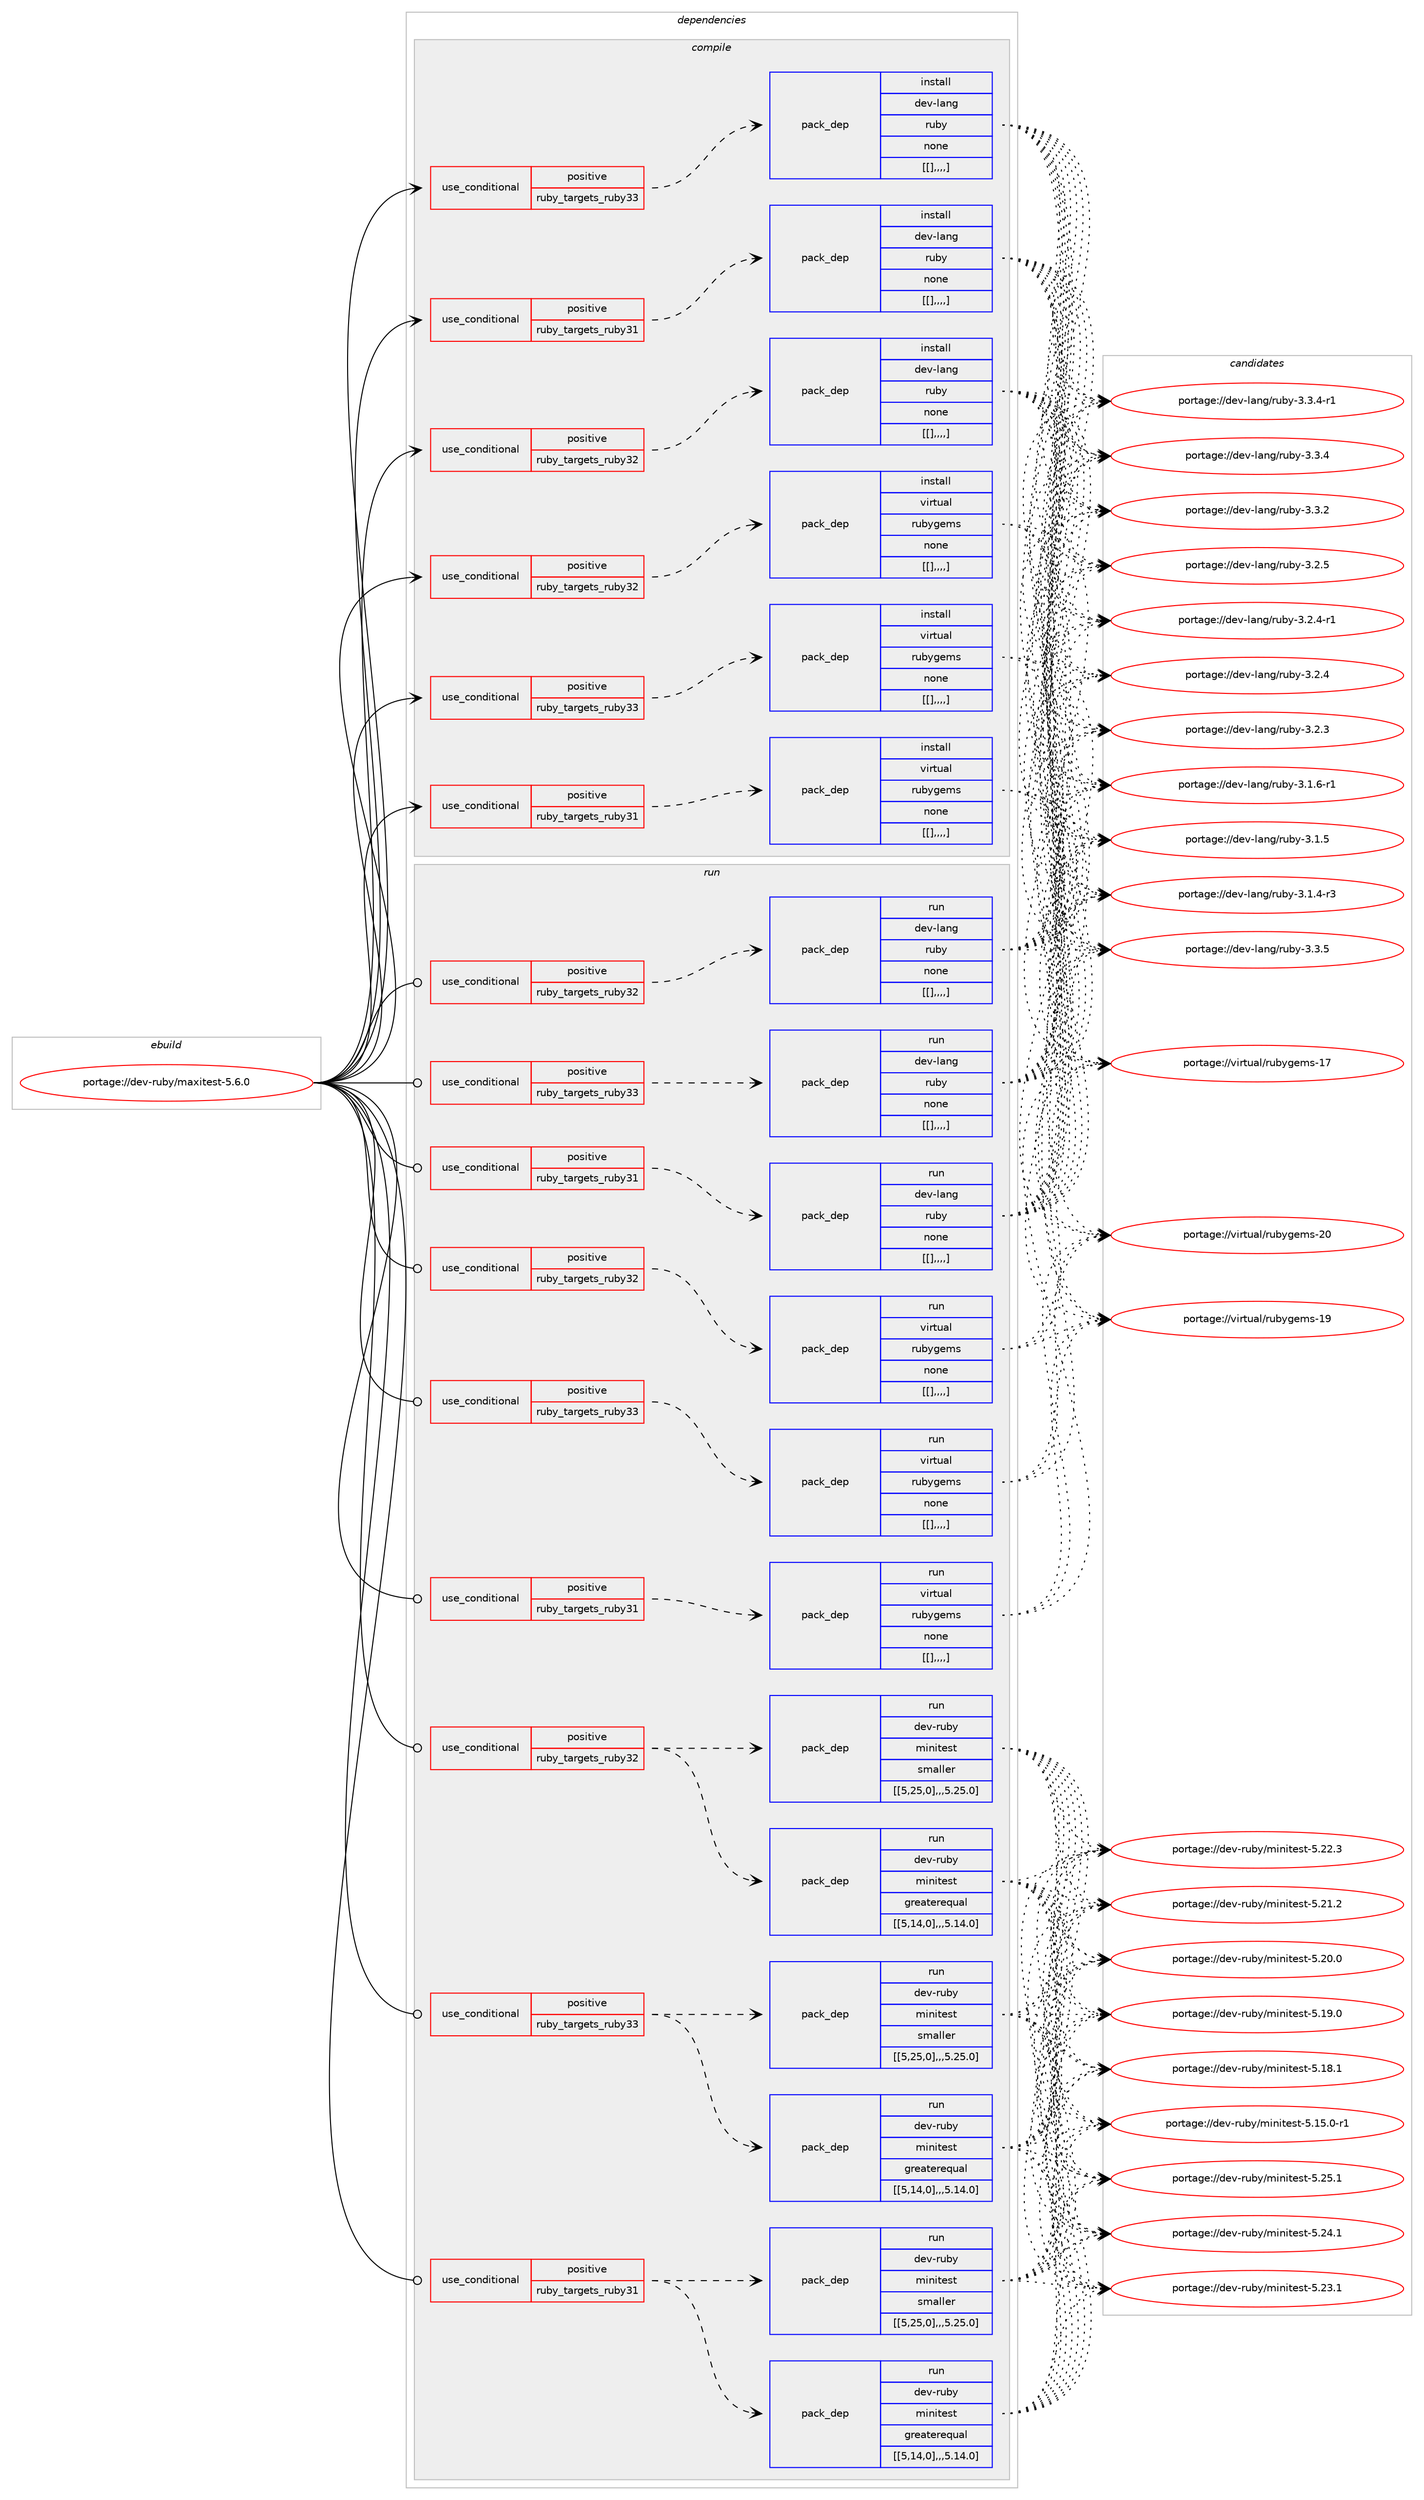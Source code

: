 digraph prolog {

# *************
# Graph options
# *************

newrank=true;
concentrate=true;
compound=true;
graph [rankdir=LR,fontname=Helvetica,fontsize=10,ranksep=1.5];#, ranksep=2.5, nodesep=0.2];
edge  [arrowhead=vee];
node  [fontname=Helvetica,fontsize=10];

# **********
# The ebuild
# **********

subgraph cluster_leftcol {
color=gray;
label=<<i>ebuild</i>>;
id [label="portage://dev-ruby/maxitest-5.6.0", color=red, width=4, href="../dev-ruby/maxitest-5.6.0.svg"];
}

# ****************
# The dependencies
# ****************

subgraph cluster_midcol {
color=gray;
label=<<i>dependencies</i>>;
subgraph cluster_compile {
fillcolor="#eeeeee";
style=filled;
label=<<i>compile</i>>;
subgraph cond54361 {
dependency199808 [label=<<TABLE BORDER="0" CELLBORDER="1" CELLSPACING="0" CELLPADDING="4"><TR><TD ROWSPAN="3" CELLPADDING="10">use_conditional</TD></TR><TR><TD>positive</TD></TR><TR><TD>ruby_targets_ruby31</TD></TR></TABLE>>, shape=none, color=red];
subgraph pack144009 {
dependency199905 [label=<<TABLE BORDER="0" CELLBORDER="1" CELLSPACING="0" CELLPADDING="4" WIDTH="220"><TR><TD ROWSPAN="6" CELLPADDING="30">pack_dep</TD></TR><TR><TD WIDTH="110">install</TD></TR><TR><TD>dev-lang</TD></TR><TR><TD>ruby</TD></TR><TR><TD>none</TD></TR><TR><TD>[[],,,,]</TD></TR></TABLE>>, shape=none, color=blue];
}
dependency199808:e -> dependency199905:w [weight=20,style="dashed",arrowhead="vee"];
}
id:e -> dependency199808:w [weight=20,style="solid",arrowhead="vee"];
subgraph cond54431 {
dependency199952 [label=<<TABLE BORDER="0" CELLBORDER="1" CELLSPACING="0" CELLPADDING="4"><TR><TD ROWSPAN="3" CELLPADDING="10">use_conditional</TD></TR><TR><TD>positive</TD></TR><TR><TD>ruby_targets_ruby31</TD></TR></TABLE>>, shape=none, color=red];
subgraph pack144086 {
dependency199970 [label=<<TABLE BORDER="0" CELLBORDER="1" CELLSPACING="0" CELLPADDING="4" WIDTH="220"><TR><TD ROWSPAN="6" CELLPADDING="30">pack_dep</TD></TR><TR><TD WIDTH="110">install</TD></TR><TR><TD>virtual</TD></TR><TR><TD>rubygems</TD></TR><TR><TD>none</TD></TR><TR><TD>[[],,,,]</TD></TR></TABLE>>, shape=none, color=blue];
}
dependency199952:e -> dependency199970:w [weight=20,style="dashed",arrowhead="vee"];
}
id:e -> dependency199952:w [weight=20,style="solid",arrowhead="vee"];
subgraph cond54457 {
dependency200010 [label=<<TABLE BORDER="0" CELLBORDER="1" CELLSPACING="0" CELLPADDING="4"><TR><TD ROWSPAN="3" CELLPADDING="10">use_conditional</TD></TR><TR><TD>positive</TD></TR><TR><TD>ruby_targets_ruby32</TD></TR></TABLE>>, shape=none, color=red];
subgraph pack144114 {
dependency200015 [label=<<TABLE BORDER="0" CELLBORDER="1" CELLSPACING="0" CELLPADDING="4" WIDTH="220"><TR><TD ROWSPAN="6" CELLPADDING="30">pack_dep</TD></TR><TR><TD WIDTH="110">install</TD></TR><TR><TD>dev-lang</TD></TR><TR><TD>ruby</TD></TR><TR><TD>none</TD></TR><TR><TD>[[],,,,]</TD></TR></TABLE>>, shape=none, color=blue];
}
dependency200010:e -> dependency200015:w [weight=20,style="dashed",arrowhead="vee"];
}
id:e -> dependency200010:w [weight=20,style="solid",arrowhead="vee"];
subgraph cond54475 {
dependency200073 [label=<<TABLE BORDER="0" CELLBORDER="1" CELLSPACING="0" CELLPADDING="4"><TR><TD ROWSPAN="3" CELLPADDING="10">use_conditional</TD></TR><TR><TD>positive</TD></TR><TR><TD>ruby_targets_ruby32</TD></TR></TABLE>>, shape=none, color=red];
subgraph pack144153 {
dependency200105 [label=<<TABLE BORDER="0" CELLBORDER="1" CELLSPACING="0" CELLPADDING="4" WIDTH="220"><TR><TD ROWSPAN="6" CELLPADDING="30">pack_dep</TD></TR><TR><TD WIDTH="110">install</TD></TR><TR><TD>virtual</TD></TR><TR><TD>rubygems</TD></TR><TR><TD>none</TD></TR><TR><TD>[[],,,,]</TD></TR></TABLE>>, shape=none, color=blue];
}
dependency200073:e -> dependency200105:w [weight=20,style="dashed",arrowhead="vee"];
}
id:e -> dependency200073:w [weight=20,style="solid",arrowhead="vee"];
subgraph cond54511 {
dependency200150 [label=<<TABLE BORDER="0" CELLBORDER="1" CELLSPACING="0" CELLPADDING="4"><TR><TD ROWSPAN="3" CELLPADDING="10">use_conditional</TD></TR><TR><TD>positive</TD></TR><TR><TD>ruby_targets_ruby33</TD></TR></TABLE>>, shape=none, color=red];
subgraph pack144188 {
dependency200158 [label=<<TABLE BORDER="0" CELLBORDER="1" CELLSPACING="0" CELLPADDING="4" WIDTH="220"><TR><TD ROWSPAN="6" CELLPADDING="30">pack_dep</TD></TR><TR><TD WIDTH="110">install</TD></TR><TR><TD>dev-lang</TD></TR><TR><TD>ruby</TD></TR><TR><TD>none</TD></TR><TR><TD>[[],,,,]</TD></TR></TABLE>>, shape=none, color=blue];
}
dependency200150:e -> dependency200158:w [weight=20,style="dashed",arrowhead="vee"];
}
id:e -> dependency200150:w [weight=20,style="solid",arrowhead="vee"];
subgraph cond54542 {
dependency200177 [label=<<TABLE BORDER="0" CELLBORDER="1" CELLSPACING="0" CELLPADDING="4"><TR><TD ROWSPAN="3" CELLPADDING="10">use_conditional</TD></TR><TR><TD>positive</TD></TR><TR><TD>ruby_targets_ruby33</TD></TR></TABLE>>, shape=none, color=red];
subgraph pack144230 {
dependency200251 [label=<<TABLE BORDER="0" CELLBORDER="1" CELLSPACING="0" CELLPADDING="4" WIDTH="220"><TR><TD ROWSPAN="6" CELLPADDING="30">pack_dep</TD></TR><TR><TD WIDTH="110">install</TD></TR><TR><TD>virtual</TD></TR><TR><TD>rubygems</TD></TR><TR><TD>none</TD></TR><TR><TD>[[],,,,]</TD></TR></TABLE>>, shape=none, color=blue];
}
dependency200177:e -> dependency200251:w [weight=20,style="dashed",arrowhead="vee"];
}
id:e -> dependency200177:w [weight=20,style="solid",arrowhead="vee"];
}
subgraph cluster_compileandrun {
fillcolor="#eeeeee";
style=filled;
label=<<i>compile and run</i>>;
}
subgraph cluster_run {
fillcolor="#eeeeee";
style=filled;
label=<<i>run</i>>;
subgraph cond54583 {
dependency200337 [label=<<TABLE BORDER="0" CELLBORDER="1" CELLSPACING="0" CELLPADDING="4"><TR><TD ROWSPAN="3" CELLPADDING="10">use_conditional</TD></TR><TR><TD>positive</TD></TR><TR><TD>ruby_targets_ruby31</TD></TR></TABLE>>, shape=none, color=red];
subgraph pack144321 {
dependency200445 [label=<<TABLE BORDER="0" CELLBORDER="1" CELLSPACING="0" CELLPADDING="4" WIDTH="220"><TR><TD ROWSPAN="6" CELLPADDING="30">pack_dep</TD></TR><TR><TD WIDTH="110">run</TD></TR><TR><TD>dev-lang</TD></TR><TR><TD>ruby</TD></TR><TR><TD>none</TD></TR><TR><TD>[[],,,,]</TD></TR></TABLE>>, shape=none, color=blue];
}
dependency200337:e -> dependency200445:w [weight=20,style="dashed",arrowhead="vee"];
}
id:e -> dependency200337:w [weight=20,style="solid",arrowhead="odot"];
subgraph cond54673 {
dependency200478 [label=<<TABLE BORDER="0" CELLBORDER="1" CELLSPACING="0" CELLPADDING="4"><TR><TD ROWSPAN="3" CELLPADDING="10">use_conditional</TD></TR><TR><TD>positive</TD></TR><TR><TD>ruby_targets_ruby31</TD></TR></TABLE>>, shape=none, color=red];
subgraph pack144362 {
dependency200502 [label=<<TABLE BORDER="0" CELLBORDER="1" CELLSPACING="0" CELLPADDING="4" WIDTH="220"><TR><TD ROWSPAN="6" CELLPADDING="30">pack_dep</TD></TR><TR><TD WIDTH="110">run</TD></TR><TR><TD>dev-ruby</TD></TR><TR><TD>minitest</TD></TR><TR><TD>greaterequal</TD></TR><TR><TD>[[5,14,0],,,5.14.0]</TD></TR></TABLE>>, shape=none, color=blue];
}
dependency200478:e -> dependency200502:w [weight=20,style="dashed",arrowhead="vee"];
subgraph pack144375 {
dependency200540 [label=<<TABLE BORDER="0" CELLBORDER="1" CELLSPACING="0" CELLPADDING="4" WIDTH="220"><TR><TD ROWSPAN="6" CELLPADDING="30">pack_dep</TD></TR><TR><TD WIDTH="110">run</TD></TR><TR><TD>dev-ruby</TD></TR><TR><TD>minitest</TD></TR><TR><TD>smaller</TD></TR><TR><TD>[[5,25,0],,,5.25.0]</TD></TR></TABLE>>, shape=none, color=blue];
}
dependency200478:e -> dependency200540:w [weight=20,style="dashed",arrowhead="vee"];
}
id:e -> dependency200478:w [weight=20,style="solid",arrowhead="odot"];
subgraph cond54724 {
dependency200563 [label=<<TABLE BORDER="0" CELLBORDER="1" CELLSPACING="0" CELLPADDING="4"><TR><TD ROWSPAN="3" CELLPADDING="10">use_conditional</TD></TR><TR><TD>positive</TD></TR><TR><TD>ruby_targets_ruby31</TD></TR></TABLE>>, shape=none, color=red];
subgraph pack144405 {
dependency200580 [label=<<TABLE BORDER="0" CELLBORDER="1" CELLSPACING="0" CELLPADDING="4" WIDTH="220"><TR><TD ROWSPAN="6" CELLPADDING="30">pack_dep</TD></TR><TR><TD WIDTH="110">run</TD></TR><TR><TD>virtual</TD></TR><TR><TD>rubygems</TD></TR><TR><TD>none</TD></TR><TR><TD>[[],,,,]</TD></TR></TABLE>>, shape=none, color=blue];
}
dependency200563:e -> dependency200580:w [weight=20,style="dashed",arrowhead="vee"];
}
id:e -> dependency200563:w [weight=20,style="solid",arrowhead="odot"];
subgraph cond54741 {
dependency200606 [label=<<TABLE BORDER="0" CELLBORDER="1" CELLSPACING="0" CELLPADDING="4"><TR><TD ROWSPAN="3" CELLPADDING="10">use_conditional</TD></TR><TR><TD>positive</TD></TR><TR><TD>ruby_targets_ruby32</TD></TR></TABLE>>, shape=none, color=red];
subgraph pack144435 {
dependency200613 [label=<<TABLE BORDER="0" CELLBORDER="1" CELLSPACING="0" CELLPADDING="4" WIDTH="220"><TR><TD ROWSPAN="6" CELLPADDING="30">pack_dep</TD></TR><TR><TD WIDTH="110">run</TD></TR><TR><TD>dev-lang</TD></TR><TR><TD>ruby</TD></TR><TR><TD>none</TD></TR><TR><TD>[[],,,,]</TD></TR></TABLE>>, shape=none, color=blue];
}
dependency200606:e -> dependency200613:w [weight=20,style="dashed",arrowhead="vee"];
}
id:e -> dependency200606:w [weight=20,style="solid",arrowhead="odot"];
subgraph cond54809 {
dependency200742 [label=<<TABLE BORDER="0" CELLBORDER="1" CELLSPACING="0" CELLPADDING="4"><TR><TD ROWSPAN="3" CELLPADDING="10">use_conditional</TD></TR><TR><TD>positive</TD></TR><TR><TD>ruby_targets_ruby32</TD></TR></TABLE>>, shape=none, color=red];
subgraph pack144512 {
dependency200745 [label=<<TABLE BORDER="0" CELLBORDER="1" CELLSPACING="0" CELLPADDING="4" WIDTH="220"><TR><TD ROWSPAN="6" CELLPADDING="30">pack_dep</TD></TR><TR><TD WIDTH="110">run</TD></TR><TR><TD>dev-ruby</TD></TR><TR><TD>minitest</TD></TR><TR><TD>greaterequal</TD></TR><TR><TD>[[5,14,0],,,5.14.0]</TD></TR></TABLE>>, shape=none, color=blue];
}
dependency200742:e -> dependency200745:w [weight=20,style="dashed",arrowhead="vee"];
subgraph pack144516 {
dependency200790 [label=<<TABLE BORDER="0" CELLBORDER="1" CELLSPACING="0" CELLPADDING="4" WIDTH="220"><TR><TD ROWSPAN="6" CELLPADDING="30">pack_dep</TD></TR><TR><TD WIDTH="110">run</TD></TR><TR><TD>dev-ruby</TD></TR><TR><TD>minitest</TD></TR><TR><TD>smaller</TD></TR><TR><TD>[[5,25,0],,,5.25.0]</TD></TR></TABLE>>, shape=none, color=blue];
}
dependency200742:e -> dependency200790:w [weight=20,style="dashed",arrowhead="vee"];
}
id:e -> dependency200742:w [weight=20,style="solid",arrowhead="odot"];
subgraph cond54829 {
dependency200891 [label=<<TABLE BORDER="0" CELLBORDER="1" CELLSPACING="0" CELLPADDING="4"><TR><TD ROWSPAN="3" CELLPADDING="10">use_conditional</TD></TR><TR><TD>positive</TD></TR><TR><TD>ruby_targets_ruby32</TD></TR></TABLE>>, shape=none, color=red];
subgraph pack144620 {
dependency200967 [label=<<TABLE BORDER="0" CELLBORDER="1" CELLSPACING="0" CELLPADDING="4" WIDTH="220"><TR><TD ROWSPAN="6" CELLPADDING="30">pack_dep</TD></TR><TR><TD WIDTH="110">run</TD></TR><TR><TD>virtual</TD></TR><TR><TD>rubygems</TD></TR><TR><TD>none</TD></TR><TR><TD>[[],,,,]</TD></TR></TABLE>>, shape=none, color=blue];
}
dependency200891:e -> dependency200967:w [weight=20,style="dashed",arrowhead="vee"];
}
id:e -> dependency200891:w [weight=20,style="solid",arrowhead="odot"];
subgraph cond54912 {
dependency200992 [label=<<TABLE BORDER="0" CELLBORDER="1" CELLSPACING="0" CELLPADDING="4"><TR><TD ROWSPAN="3" CELLPADDING="10">use_conditional</TD></TR><TR><TD>positive</TD></TR><TR><TD>ruby_targets_ruby33</TD></TR></TABLE>>, shape=none, color=red];
subgraph pack144653 {
dependency201036 [label=<<TABLE BORDER="0" CELLBORDER="1" CELLSPACING="0" CELLPADDING="4" WIDTH="220"><TR><TD ROWSPAN="6" CELLPADDING="30">pack_dep</TD></TR><TR><TD WIDTH="110">run</TD></TR><TR><TD>dev-lang</TD></TR><TR><TD>ruby</TD></TR><TR><TD>none</TD></TR><TR><TD>[[],,,,]</TD></TR></TABLE>>, shape=none, color=blue];
}
dependency200992:e -> dependency201036:w [weight=20,style="dashed",arrowhead="vee"];
}
id:e -> dependency200992:w [weight=20,style="solid",arrowhead="odot"];
subgraph cond55006 {
dependency201196 [label=<<TABLE BORDER="0" CELLBORDER="1" CELLSPACING="0" CELLPADDING="4"><TR><TD ROWSPAN="3" CELLPADDING="10">use_conditional</TD></TR><TR><TD>positive</TD></TR><TR><TD>ruby_targets_ruby33</TD></TR></TABLE>>, shape=none, color=red];
subgraph pack144764 {
dependency201217 [label=<<TABLE BORDER="0" CELLBORDER="1" CELLSPACING="0" CELLPADDING="4" WIDTH="220"><TR><TD ROWSPAN="6" CELLPADDING="30">pack_dep</TD></TR><TR><TD WIDTH="110">run</TD></TR><TR><TD>dev-ruby</TD></TR><TR><TD>minitest</TD></TR><TR><TD>greaterequal</TD></TR><TR><TD>[[5,14,0],,,5.14.0]</TD></TR></TABLE>>, shape=none, color=blue];
}
dependency201196:e -> dependency201217:w [weight=20,style="dashed",arrowhead="vee"];
subgraph pack144771 {
dependency201285 [label=<<TABLE BORDER="0" CELLBORDER="1" CELLSPACING="0" CELLPADDING="4" WIDTH="220"><TR><TD ROWSPAN="6" CELLPADDING="30">pack_dep</TD></TR><TR><TD WIDTH="110">run</TD></TR><TR><TD>dev-ruby</TD></TR><TR><TD>minitest</TD></TR><TR><TD>smaller</TD></TR><TR><TD>[[5,25,0],,,5.25.0]</TD></TR></TABLE>>, shape=none, color=blue];
}
dependency201196:e -> dependency201285:w [weight=20,style="dashed",arrowhead="vee"];
}
id:e -> dependency201196:w [weight=20,style="solid",arrowhead="odot"];
subgraph cond55067 {
dependency201314 [label=<<TABLE BORDER="0" CELLBORDER="1" CELLSPACING="0" CELLPADDING="4"><TR><TD ROWSPAN="3" CELLPADDING="10">use_conditional</TD></TR><TR><TD>positive</TD></TR><TR><TD>ruby_targets_ruby33</TD></TR></TABLE>>, shape=none, color=red];
subgraph pack144819 {
dependency201321 [label=<<TABLE BORDER="0" CELLBORDER="1" CELLSPACING="0" CELLPADDING="4" WIDTH="220"><TR><TD ROWSPAN="6" CELLPADDING="30">pack_dep</TD></TR><TR><TD WIDTH="110">run</TD></TR><TR><TD>virtual</TD></TR><TR><TD>rubygems</TD></TR><TR><TD>none</TD></TR><TR><TD>[[],,,,]</TD></TR></TABLE>>, shape=none, color=blue];
}
dependency201314:e -> dependency201321:w [weight=20,style="dashed",arrowhead="vee"];
}
id:e -> dependency201314:w [weight=20,style="solid",arrowhead="odot"];
}
}

# **************
# The candidates
# **************

subgraph cluster_choices {
rank=same;
color=gray;
label=<<i>candidates</i>>;

subgraph choice144339 {
color=black;
nodesep=1;
choice10010111845108971101034711411798121455146514653 [label="portage://dev-lang/ruby-3.3.5", color=red, width=4,href="../dev-lang/ruby-3.3.5.svg"];
choice100101118451089711010347114117981214551465146524511449 [label="portage://dev-lang/ruby-3.3.4-r1", color=red, width=4,href="../dev-lang/ruby-3.3.4-r1.svg"];
choice10010111845108971101034711411798121455146514652 [label="portage://dev-lang/ruby-3.3.4", color=red, width=4,href="../dev-lang/ruby-3.3.4.svg"];
choice10010111845108971101034711411798121455146514650 [label="portage://dev-lang/ruby-3.3.2", color=red, width=4,href="../dev-lang/ruby-3.3.2.svg"];
choice10010111845108971101034711411798121455146504653 [label="portage://dev-lang/ruby-3.2.5", color=red, width=4,href="../dev-lang/ruby-3.2.5.svg"];
choice100101118451089711010347114117981214551465046524511449 [label="portage://dev-lang/ruby-3.2.4-r1", color=red, width=4,href="../dev-lang/ruby-3.2.4-r1.svg"];
choice10010111845108971101034711411798121455146504652 [label="portage://dev-lang/ruby-3.2.4", color=red, width=4,href="../dev-lang/ruby-3.2.4.svg"];
choice10010111845108971101034711411798121455146504651 [label="portage://dev-lang/ruby-3.2.3", color=red, width=4,href="../dev-lang/ruby-3.2.3.svg"];
choice100101118451089711010347114117981214551464946544511449 [label="portage://dev-lang/ruby-3.1.6-r1", color=red, width=4,href="../dev-lang/ruby-3.1.6-r1.svg"];
choice10010111845108971101034711411798121455146494653 [label="portage://dev-lang/ruby-3.1.5", color=red, width=4,href="../dev-lang/ruby-3.1.5.svg"];
choice100101118451089711010347114117981214551464946524511451 [label="portage://dev-lang/ruby-3.1.4-r3", color=red, width=4,href="../dev-lang/ruby-3.1.4-r3.svg"];
dependency199905:e -> choice10010111845108971101034711411798121455146514653:w [style=dotted,weight="100"];
dependency199905:e -> choice100101118451089711010347114117981214551465146524511449:w [style=dotted,weight="100"];
dependency199905:e -> choice10010111845108971101034711411798121455146514652:w [style=dotted,weight="100"];
dependency199905:e -> choice10010111845108971101034711411798121455146514650:w [style=dotted,weight="100"];
dependency199905:e -> choice10010111845108971101034711411798121455146504653:w [style=dotted,weight="100"];
dependency199905:e -> choice100101118451089711010347114117981214551465046524511449:w [style=dotted,weight="100"];
dependency199905:e -> choice10010111845108971101034711411798121455146504652:w [style=dotted,weight="100"];
dependency199905:e -> choice10010111845108971101034711411798121455146504651:w [style=dotted,weight="100"];
dependency199905:e -> choice100101118451089711010347114117981214551464946544511449:w [style=dotted,weight="100"];
dependency199905:e -> choice10010111845108971101034711411798121455146494653:w [style=dotted,weight="100"];
dependency199905:e -> choice100101118451089711010347114117981214551464946524511451:w [style=dotted,weight="100"];
}
subgraph choice144352 {
color=black;
nodesep=1;
choice118105114116117971084711411798121103101109115455048 [label="portage://virtual/rubygems-20", color=red, width=4,href="../virtual/rubygems-20.svg"];
choice118105114116117971084711411798121103101109115454957 [label="portage://virtual/rubygems-19", color=red, width=4,href="../virtual/rubygems-19.svg"];
choice118105114116117971084711411798121103101109115454955 [label="portage://virtual/rubygems-17", color=red, width=4,href="../virtual/rubygems-17.svg"];
dependency199970:e -> choice118105114116117971084711411798121103101109115455048:w [style=dotted,weight="100"];
dependency199970:e -> choice118105114116117971084711411798121103101109115454957:w [style=dotted,weight="100"];
dependency199970:e -> choice118105114116117971084711411798121103101109115454955:w [style=dotted,weight="100"];
}
subgraph choice144356 {
color=black;
nodesep=1;
choice10010111845108971101034711411798121455146514653 [label="portage://dev-lang/ruby-3.3.5", color=red, width=4,href="../dev-lang/ruby-3.3.5.svg"];
choice100101118451089711010347114117981214551465146524511449 [label="portage://dev-lang/ruby-3.3.4-r1", color=red, width=4,href="../dev-lang/ruby-3.3.4-r1.svg"];
choice10010111845108971101034711411798121455146514652 [label="portage://dev-lang/ruby-3.3.4", color=red, width=4,href="../dev-lang/ruby-3.3.4.svg"];
choice10010111845108971101034711411798121455146514650 [label="portage://dev-lang/ruby-3.3.2", color=red, width=4,href="../dev-lang/ruby-3.3.2.svg"];
choice10010111845108971101034711411798121455146504653 [label="portage://dev-lang/ruby-3.2.5", color=red, width=4,href="../dev-lang/ruby-3.2.5.svg"];
choice100101118451089711010347114117981214551465046524511449 [label="portage://dev-lang/ruby-3.2.4-r1", color=red, width=4,href="../dev-lang/ruby-3.2.4-r1.svg"];
choice10010111845108971101034711411798121455146504652 [label="portage://dev-lang/ruby-3.2.4", color=red, width=4,href="../dev-lang/ruby-3.2.4.svg"];
choice10010111845108971101034711411798121455146504651 [label="portage://dev-lang/ruby-3.2.3", color=red, width=4,href="../dev-lang/ruby-3.2.3.svg"];
choice100101118451089711010347114117981214551464946544511449 [label="portage://dev-lang/ruby-3.1.6-r1", color=red, width=4,href="../dev-lang/ruby-3.1.6-r1.svg"];
choice10010111845108971101034711411798121455146494653 [label="portage://dev-lang/ruby-3.1.5", color=red, width=4,href="../dev-lang/ruby-3.1.5.svg"];
choice100101118451089711010347114117981214551464946524511451 [label="portage://dev-lang/ruby-3.1.4-r3", color=red, width=4,href="../dev-lang/ruby-3.1.4-r3.svg"];
dependency200015:e -> choice10010111845108971101034711411798121455146514653:w [style=dotted,weight="100"];
dependency200015:e -> choice100101118451089711010347114117981214551465146524511449:w [style=dotted,weight="100"];
dependency200015:e -> choice10010111845108971101034711411798121455146514652:w [style=dotted,weight="100"];
dependency200015:e -> choice10010111845108971101034711411798121455146514650:w [style=dotted,weight="100"];
dependency200015:e -> choice10010111845108971101034711411798121455146504653:w [style=dotted,weight="100"];
dependency200015:e -> choice100101118451089711010347114117981214551465046524511449:w [style=dotted,weight="100"];
dependency200015:e -> choice10010111845108971101034711411798121455146504652:w [style=dotted,weight="100"];
dependency200015:e -> choice10010111845108971101034711411798121455146504651:w [style=dotted,weight="100"];
dependency200015:e -> choice100101118451089711010347114117981214551464946544511449:w [style=dotted,weight="100"];
dependency200015:e -> choice10010111845108971101034711411798121455146494653:w [style=dotted,weight="100"];
dependency200015:e -> choice100101118451089711010347114117981214551464946524511451:w [style=dotted,weight="100"];
}
subgraph choice144375 {
color=black;
nodesep=1;
choice118105114116117971084711411798121103101109115455048 [label="portage://virtual/rubygems-20", color=red, width=4,href="../virtual/rubygems-20.svg"];
choice118105114116117971084711411798121103101109115454957 [label="portage://virtual/rubygems-19", color=red, width=4,href="../virtual/rubygems-19.svg"];
choice118105114116117971084711411798121103101109115454955 [label="portage://virtual/rubygems-17", color=red, width=4,href="../virtual/rubygems-17.svg"];
dependency200105:e -> choice118105114116117971084711411798121103101109115455048:w [style=dotted,weight="100"];
dependency200105:e -> choice118105114116117971084711411798121103101109115454957:w [style=dotted,weight="100"];
dependency200105:e -> choice118105114116117971084711411798121103101109115454955:w [style=dotted,weight="100"];
}
subgraph choice144378 {
color=black;
nodesep=1;
choice10010111845108971101034711411798121455146514653 [label="portage://dev-lang/ruby-3.3.5", color=red, width=4,href="../dev-lang/ruby-3.3.5.svg"];
choice100101118451089711010347114117981214551465146524511449 [label="portage://dev-lang/ruby-3.3.4-r1", color=red, width=4,href="../dev-lang/ruby-3.3.4-r1.svg"];
choice10010111845108971101034711411798121455146514652 [label="portage://dev-lang/ruby-3.3.4", color=red, width=4,href="../dev-lang/ruby-3.3.4.svg"];
choice10010111845108971101034711411798121455146514650 [label="portage://dev-lang/ruby-3.3.2", color=red, width=4,href="../dev-lang/ruby-3.3.2.svg"];
choice10010111845108971101034711411798121455146504653 [label="portage://dev-lang/ruby-3.2.5", color=red, width=4,href="../dev-lang/ruby-3.2.5.svg"];
choice100101118451089711010347114117981214551465046524511449 [label="portage://dev-lang/ruby-3.2.4-r1", color=red, width=4,href="../dev-lang/ruby-3.2.4-r1.svg"];
choice10010111845108971101034711411798121455146504652 [label="portage://dev-lang/ruby-3.2.4", color=red, width=4,href="../dev-lang/ruby-3.2.4.svg"];
choice10010111845108971101034711411798121455146504651 [label="portage://dev-lang/ruby-3.2.3", color=red, width=4,href="../dev-lang/ruby-3.2.3.svg"];
choice100101118451089711010347114117981214551464946544511449 [label="portage://dev-lang/ruby-3.1.6-r1", color=red, width=4,href="../dev-lang/ruby-3.1.6-r1.svg"];
choice10010111845108971101034711411798121455146494653 [label="portage://dev-lang/ruby-3.1.5", color=red, width=4,href="../dev-lang/ruby-3.1.5.svg"];
choice100101118451089711010347114117981214551464946524511451 [label="portage://dev-lang/ruby-3.1.4-r3", color=red, width=4,href="../dev-lang/ruby-3.1.4-r3.svg"];
dependency200158:e -> choice10010111845108971101034711411798121455146514653:w [style=dotted,weight="100"];
dependency200158:e -> choice100101118451089711010347114117981214551465146524511449:w [style=dotted,weight="100"];
dependency200158:e -> choice10010111845108971101034711411798121455146514652:w [style=dotted,weight="100"];
dependency200158:e -> choice10010111845108971101034711411798121455146514650:w [style=dotted,weight="100"];
dependency200158:e -> choice10010111845108971101034711411798121455146504653:w [style=dotted,weight="100"];
dependency200158:e -> choice100101118451089711010347114117981214551465046524511449:w [style=dotted,weight="100"];
dependency200158:e -> choice10010111845108971101034711411798121455146504652:w [style=dotted,weight="100"];
dependency200158:e -> choice10010111845108971101034711411798121455146504651:w [style=dotted,weight="100"];
dependency200158:e -> choice100101118451089711010347114117981214551464946544511449:w [style=dotted,weight="100"];
dependency200158:e -> choice10010111845108971101034711411798121455146494653:w [style=dotted,weight="100"];
dependency200158:e -> choice100101118451089711010347114117981214551464946524511451:w [style=dotted,weight="100"];
}
subgraph choice144389 {
color=black;
nodesep=1;
choice118105114116117971084711411798121103101109115455048 [label="portage://virtual/rubygems-20", color=red, width=4,href="../virtual/rubygems-20.svg"];
choice118105114116117971084711411798121103101109115454957 [label="portage://virtual/rubygems-19", color=red, width=4,href="../virtual/rubygems-19.svg"];
choice118105114116117971084711411798121103101109115454955 [label="portage://virtual/rubygems-17", color=red, width=4,href="../virtual/rubygems-17.svg"];
dependency200251:e -> choice118105114116117971084711411798121103101109115455048:w [style=dotted,weight="100"];
dependency200251:e -> choice118105114116117971084711411798121103101109115454957:w [style=dotted,weight="100"];
dependency200251:e -> choice118105114116117971084711411798121103101109115454955:w [style=dotted,weight="100"];
}
subgraph choice144407 {
color=black;
nodesep=1;
choice10010111845108971101034711411798121455146514653 [label="portage://dev-lang/ruby-3.3.5", color=red, width=4,href="../dev-lang/ruby-3.3.5.svg"];
choice100101118451089711010347114117981214551465146524511449 [label="portage://dev-lang/ruby-3.3.4-r1", color=red, width=4,href="../dev-lang/ruby-3.3.4-r1.svg"];
choice10010111845108971101034711411798121455146514652 [label="portage://dev-lang/ruby-3.3.4", color=red, width=4,href="../dev-lang/ruby-3.3.4.svg"];
choice10010111845108971101034711411798121455146514650 [label="portage://dev-lang/ruby-3.3.2", color=red, width=4,href="../dev-lang/ruby-3.3.2.svg"];
choice10010111845108971101034711411798121455146504653 [label="portage://dev-lang/ruby-3.2.5", color=red, width=4,href="../dev-lang/ruby-3.2.5.svg"];
choice100101118451089711010347114117981214551465046524511449 [label="portage://dev-lang/ruby-3.2.4-r1", color=red, width=4,href="../dev-lang/ruby-3.2.4-r1.svg"];
choice10010111845108971101034711411798121455146504652 [label="portage://dev-lang/ruby-3.2.4", color=red, width=4,href="../dev-lang/ruby-3.2.4.svg"];
choice10010111845108971101034711411798121455146504651 [label="portage://dev-lang/ruby-3.2.3", color=red, width=4,href="../dev-lang/ruby-3.2.3.svg"];
choice100101118451089711010347114117981214551464946544511449 [label="portage://dev-lang/ruby-3.1.6-r1", color=red, width=4,href="../dev-lang/ruby-3.1.6-r1.svg"];
choice10010111845108971101034711411798121455146494653 [label="portage://dev-lang/ruby-3.1.5", color=red, width=4,href="../dev-lang/ruby-3.1.5.svg"];
choice100101118451089711010347114117981214551464946524511451 [label="portage://dev-lang/ruby-3.1.4-r3", color=red, width=4,href="../dev-lang/ruby-3.1.4-r3.svg"];
dependency200445:e -> choice10010111845108971101034711411798121455146514653:w [style=dotted,weight="100"];
dependency200445:e -> choice100101118451089711010347114117981214551465146524511449:w [style=dotted,weight="100"];
dependency200445:e -> choice10010111845108971101034711411798121455146514652:w [style=dotted,weight="100"];
dependency200445:e -> choice10010111845108971101034711411798121455146514650:w [style=dotted,weight="100"];
dependency200445:e -> choice10010111845108971101034711411798121455146504653:w [style=dotted,weight="100"];
dependency200445:e -> choice100101118451089711010347114117981214551465046524511449:w [style=dotted,weight="100"];
dependency200445:e -> choice10010111845108971101034711411798121455146504652:w [style=dotted,weight="100"];
dependency200445:e -> choice10010111845108971101034711411798121455146504651:w [style=dotted,weight="100"];
dependency200445:e -> choice100101118451089711010347114117981214551464946544511449:w [style=dotted,weight="100"];
dependency200445:e -> choice10010111845108971101034711411798121455146494653:w [style=dotted,weight="100"];
dependency200445:e -> choice100101118451089711010347114117981214551464946524511451:w [style=dotted,weight="100"];
}
subgraph choice144413 {
color=black;
nodesep=1;
choice10010111845114117981214710910511010511610111511645534650534649 [label="portage://dev-ruby/minitest-5.25.1", color=red, width=4,href="../dev-ruby/minitest-5.25.1.svg"];
choice10010111845114117981214710910511010511610111511645534650524649 [label="portage://dev-ruby/minitest-5.24.1", color=red, width=4,href="../dev-ruby/minitest-5.24.1.svg"];
choice10010111845114117981214710910511010511610111511645534650514649 [label="portage://dev-ruby/minitest-5.23.1", color=red, width=4,href="../dev-ruby/minitest-5.23.1.svg"];
choice10010111845114117981214710910511010511610111511645534650504651 [label="portage://dev-ruby/minitest-5.22.3", color=red, width=4,href="../dev-ruby/minitest-5.22.3.svg"];
choice10010111845114117981214710910511010511610111511645534650494650 [label="portage://dev-ruby/minitest-5.21.2", color=red, width=4,href="../dev-ruby/minitest-5.21.2.svg"];
choice10010111845114117981214710910511010511610111511645534650484648 [label="portage://dev-ruby/minitest-5.20.0", color=red, width=4,href="../dev-ruby/minitest-5.20.0.svg"];
choice10010111845114117981214710910511010511610111511645534649574648 [label="portage://dev-ruby/minitest-5.19.0", color=red, width=4,href="../dev-ruby/minitest-5.19.0.svg"];
choice10010111845114117981214710910511010511610111511645534649564649 [label="portage://dev-ruby/minitest-5.18.1", color=red, width=4,href="../dev-ruby/minitest-5.18.1.svg"];
choice100101118451141179812147109105110105116101115116455346495346484511449 [label="portage://dev-ruby/minitest-5.15.0-r1", color=red, width=4,href="../dev-ruby/minitest-5.15.0-r1.svg"];
dependency200502:e -> choice10010111845114117981214710910511010511610111511645534650534649:w [style=dotted,weight="100"];
dependency200502:e -> choice10010111845114117981214710910511010511610111511645534650524649:w [style=dotted,weight="100"];
dependency200502:e -> choice10010111845114117981214710910511010511610111511645534650514649:w [style=dotted,weight="100"];
dependency200502:e -> choice10010111845114117981214710910511010511610111511645534650504651:w [style=dotted,weight="100"];
dependency200502:e -> choice10010111845114117981214710910511010511610111511645534650494650:w [style=dotted,weight="100"];
dependency200502:e -> choice10010111845114117981214710910511010511610111511645534650484648:w [style=dotted,weight="100"];
dependency200502:e -> choice10010111845114117981214710910511010511610111511645534649574648:w [style=dotted,weight="100"];
dependency200502:e -> choice10010111845114117981214710910511010511610111511645534649564649:w [style=dotted,weight="100"];
dependency200502:e -> choice100101118451141179812147109105110105116101115116455346495346484511449:w [style=dotted,weight="100"];
}
subgraph choice144436 {
color=black;
nodesep=1;
choice10010111845114117981214710910511010511610111511645534650534649 [label="portage://dev-ruby/minitest-5.25.1", color=red, width=4,href="../dev-ruby/minitest-5.25.1.svg"];
choice10010111845114117981214710910511010511610111511645534650524649 [label="portage://dev-ruby/minitest-5.24.1", color=red, width=4,href="../dev-ruby/minitest-5.24.1.svg"];
choice10010111845114117981214710910511010511610111511645534650514649 [label="portage://dev-ruby/minitest-5.23.1", color=red, width=4,href="../dev-ruby/minitest-5.23.1.svg"];
choice10010111845114117981214710910511010511610111511645534650504651 [label="portage://dev-ruby/minitest-5.22.3", color=red, width=4,href="../dev-ruby/minitest-5.22.3.svg"];
choice10010111845114117981214710910511010511610111511645534650494650 [label="portage://dev-ruby/minitest-5.21.2", color=red, width=4,href="../dev-ruby/minitest-5.21.2.svg"];
choice10010111845114117981214710910511010511610111511645534650484648 [label="portage://dev-ruby/minitest-5.20.0", color=red, width=4,href="../dev-ruby/minitest-5.20.0.svg"];
choice10010111845114117981214710910511010511610111511645534649574648 [label="portage://dev-ruby/minitest-5.19.0", color=red, width=4,href="../dev-ruby/minitest-5.19.0.svg"];
choice10010111845114117981214710910511010511610111511645534649564649 [label="portage://dev-ruby/minitest-5.18.1", color=red, width=4,href="../dev-ruby/minitest-5.18.1.svg"];
choice100101118451141179812147109105110105116101115116455346495346484511449 [label="portage://dev-ruby/minitest-5.15.0-r1", color=red, width=4,href="../dev-ruby/minitest-5.15.0-r1.svg"];
dependency200540:e -> choice10010111845114117981214710910511010511610111511645534650534649:w [style=dotted,weight="100"];
dependency200540:e -> choice10010111845114117981214710910511010511610111511645534650524649:w [style=dotted,weight="100"];
dependency200540:e -> choice10010111845114117981214710910511010511610111511645534650514649:w [style=dotted,weight="100"];
dependency200540:e -> choice10010111845114117981214710910511010511610111511645534650504651:w [style=dotted,weight="100"];
dependency200540:e -> choice10010111845114117981214710910511010511610111511645534650494650:w [style=dotted,weight="100"];
dependency200540:e -> choice10010111845114117981214710910511010511610111511645534650484648:w [style=dotted,weight="100"];
dependency200540:e -> choice10010111845114117981214710910511010511610111511645534649574648:w [style=dotted,weight="100"];
dependency200540:e -> choice10010111845114117981214710910511010511610111511645534649564649:w [style=dotted,weight="100"];
dependency200540:e -> choice100101118451141179812147109105110105116101115116455346495346484511449:w [style=dotted,weight="100"];
}
subgraph choice144471 {
color=black;
nodesep=1;
choice118105114116117971084711411798121103101109115455048 [label="portage://virtual/rubygems-20", color=red, width=4,href="../virtual/rubygems-20.svg"];
choice118105114116117971084711411798121103101109115454957 [label="portage://virtual/rubygems-19", color=red, width=4,href="../virtual/rubygems-19.svg"];
choice118105114116117971084711411798121103101109115454955 [label="portage://virtual/rubygems-17", color=red, width=4,href="../virtual/rubygems-17.svg"];
dependency200580:e -> choice118105114116117971084711411798121103101109115455048:w [style=dotted,weight="100"];
dependency200580:e -> choice118105114116117971084711411798121103101109115454957:w [style=dotted,weight="100"];
dependency200580:e -> choice118105114116117971084711411798121103101109115454955:w [style=dotted,weight="100"];
}
subgraph choice144490 {
color=black;
nodesep=1;
choice10010111845108971101034711411798121455146514653 [label="portage://dev-lang/ruby-3.3.5", color=red, width=4,href="../dev-lang/ruby-3.3.5.svg"];
choice100101118451089711010347114117981214551465146524511449 [label="portage://dev-lang/ruby-3.3.4-r1", color=red, width=4,href="../dev-lang/ruby-3.3.4-r1.svg"];
choice10010111845108971101034711411798121455146514652 [label="portage://dev-lang/ruby-3.3.4", color=red, width=4,href="../dev-lang/ruby-3.3.4.svg"];
choice10010111845108971101034711411798121455146514650 [label="portage://dev-lang/ruby-3.3.2", color=red, width=4,href="../dev-lang/ruby-3.3.2.svg"];
choice10010111845108971101034711411798121455146504653 [label="portage://dev-lang/ruby-3.2.5", color=red, width=4,href="../dev-lang/ruby-3.2.5.svg"];
choice100101118451089711010347114117981214551465046524511449 [label="portage://dev-lang/ruby-3.2.4-r1", color=red, width=4,href="../dev-lang/ruby-3.2.4-r1.svg"];
choice10010111845108971101034711411798121455146504652 [label="portage://dev-lang/ruby-3.2.4", color=red, width=4,href="../dev-lang/ruby-3.2.4.svg"];
choice10010111845108971101034711411798121455146504651 [label="portage://dev-lang/ruby-3.2.3", color=red, width=4,href="../dev-lang/ruby-3.2.3.svg"];
choice100101118451089711010347114117981214551464946544511449 [label="portage://dev-lang/ruby-3.1.6-r1", color=red, width=4,href="../dev-lang/ruby-3.1.6-r1.svg"];
choice10010111845108971101034711411798121455146494653 [label="portage://dev-lang/ruby-3.1.5", color=red, width=4,href="../dev-lang/ruby-3.1.5.svg"];
choice100101118451089711010347114117981214551464946524511451 [label="portage://dev-lang/ruby-3.1.4-r3", color=red, width=4,href="../dev-lang/ruby-3.1.4-r3.svg"];
dependency200613:e -> choice10010111845108971101034711411798121455146514653:w [style=dotted,weight="100"];
dependency200613:e -> choice100101118451089711010347114117981214551465146524511449:w [style=dotted,weight="100"];
dependency200613:e -> choice10010111845108971101034711411798121455146514652:w [style=dotted,weight="100"];
dependency200613:e -> choice10010111845108971101034711411798121455146514650:w [style=dotted,weight="100"];
dependency200613:e -> choice10010111845108971101034711411798121455146504653:w [style=dotted,weight="100"];
dependency200613:e -> choice100101118451089711010347114117981214551465046524511449:w [style=dotted,weight="100"];
dependency200613:e -> choice10010111845108971101034711411798121455146504652:w [style=dotted,weight="100"];
dependency200613:e -> choice10010111845108971101034711411798121455146504651:w [style=dotted,weight="100"];
dependency200613:e -> choice100101118451089711010347114117981214551464946544511449:w [style=dotted,weight="100"];
dependency200613:e -> choice10010111845108971101034711411798121455146494653:w [style=dotted,weight="100"];
dependency200613:e -> choice100101118451089711010347114117981214551464946524511451:w [style=dotted,weight="100"];
}
subgraph choice144499 {
color=black;
nodesep=1;
choice10010111845114117981214710910511010511610111511645534650534649 [label="portage://dev-ruby/minitest-5.25.1", color=red, width=4,href="../dev-ruby/minitest-5.25.1.svg"];
choice10010111845114117981214710910511010511610111511645534650524649 [label="portage://dev-ruby/minitest-5.24.1", color=red, width=4,href="../dev-ruby/minitest-5.24.1.svg"];
choice10010111845114117981214710910511010511610111511645534650514649 [label="portage://dev-ruby/minitest-5.23.1", color=red, width=4,href="../dev-ruby/minitest-5.23.1.svg"];
choice10010111845114117981214710910511010511610111511645534650504651 [label="portage://dev-ruby/minitest-5.22.3", color=red, width=4,href="../dev-ruby/minitest-5.22.3.svg"];
choice10010111845114117981214710910511010511610111511645534650494650 [label="portage://dev-ruby/minitest-5.21.2", color=red, width=4,href="../dev-ruby/minitest-5.21.2.svg"];
choice10010111845114117981214710910511010511610111511645534650484648 [label="portage://dev-ruby/minitest-5.20.0", color=red, width=4,href="../dev-ruby/minitest-5.20.0.svg"];
choice10010111845114117981214710910511010511610111511645534649574648 [label="portage://dev-ruby/minitest-5.19.0", color=red, width=4,href="../dev-ruby/minitest-5.19.0.svg"];
choice10010111845114117981214710910511010511610111511645534649564649 [label="portage://dev-ruby/minitest-5.18.1", color=red, width=4,href="../dev-ruby/minitest-5.18.1.svg"];
choice100101118451141179812147109105110105116101115116455346495346484511449 [label="portage://dev-ruby/minitest-5.15.0-r1", color=red, width=4,href="../dev-ruby/minitest-5.15.0-r1.svg"];
dependency200745:e -> choice10010111845114117981214710910511010511610111511645534650534649:w [style=dotted,weight="100"];
dependency200745:e -> choice10010111845114117981214710910511010511610111511645534650524649:w [style=dotted,weight="100"];
dependency200745:e -> choice10010111845114117981214710910511010511610111511645534650514649:w [style=dotted,weight="100"];
dependency200745:e -> choice10010111845114117981214710910511010511610111511645534650504651:w [style=dotted,weight="100"];
dependency200745:e -> choice10010111845114117981214710910511010511610111511645534650494650:w [style=dotted,weight="100"];
dependency200745:e -> choice10010111845114117981214710910511010511610111511645534650484648:w [style=dotted,weight="100"];
dependency200745:e -> choice10010111845114117981214710910511010511610111511645534649574648:w [style=dotted,weight="100"];
dependency200745:e -> choice10010111845114117981214710910511010511610111511645534649564649:w [style=dotted,weight="100"];
dependency200745:e -> choice100101118451141179812147109105110105116101115116455346495346484511449:w [style=dotted,weight="100"];
}
subgraph choice144509 {
color=black;
nodesep=1;
choice10010111845114117981214710910511010511610111511645534650534649 [label="portage://dev-ruby/minitest-5.25.1", color=red, width=4,href="../dev-ruby/minitest-5.25.1.svg"];
choice10010111845114117981214710910511010511610111511645534650524649 [label="portage://dev-ruby/minitest-5.24.1", color=red, width=4,href="../dev-ruby/minitest-5.24.1.svg"];
choice10010111845114117981214710910511010511610111511645534650514649 [label="portage://dev-ruby/minitest-5.23.1", color=red, width=4,href="../dev-ruby/minitest-5.23.1.svg"];
choice10010111845114117981214710910511010511610111511645534650504651 [label="portage://dev-ruby/minitest-5.22.3", color=red, width=4,href="../dev-ruby/minitest-5.22.3.svg"];
choice10010111845114117981214710910511010511610111511645534650494650 [label="portage://dev-ruby/minitest-5.21.2", color=red, width=4,href="../dev-ruby/minitest-5.21.2.svg"];
choice10010111845114117981214710910511010511610111511645534650484648 [label="portage://dev-ruby/minitest-5.20.0", color=red, width=4,href="../dev-ruby/minitest-5.20.0.svg"];
choice10010111845114117981214710910511010511610111511645534649574648 [label="portage://dev-ruby/minitest-5.19.0", color=red, width=4,href="../dev-ruby/minitest-5.19.0.svg"];
choice10010111845114117981214710910511010511610111511645534649564649 [label="portage://dev-ruby/minitest-5.18.1", color=red, width=4,href="../dev-ruby/minitest-5.18.1.svg"];
choice100101118451141179812147109105110105116101115116455346495346484511449 [label="portage://dev-ruby/minitest-5.15.0-r1", color=red, width=4,href="../dev-ruby/minitest-5.15.0-r1.svg"];
dependency200790:e -> choice10010111845114117981214710910511010511610111511645534650534649:w [style=dotted,weight="100"];
dependency200790:e -> choice10010111845114117981214710910511010511610111511645534650524649:w [style=dotted,weight="100"];
dependency200790:e -> choice10010111845114117981214710910511010511610111511645534650514649:w [style=dotted,weight="100"];
dependency200790:e -> choice10010111845114117981214710910511010511610111511645534650504651:w [style=dotted,weight="100"];
dependency200790:e -> choice10010111845114117981214710910511010511610111511645534650494650:w [style=dotted,weight="100"];
dependency200790:e -> choice10010111845114117981214710910511010511610111511645534650484648:w [style=dotted,weight="100"];
dependency200790:e -> choice10010111845114117981214710910511010511610111511645534649574648:w [style=dotted,weight="100"];
dependency200790:e -> choice10010111845114117981214710910511010511610111511645534649564649:w [style=dotted,weight="100"];
dependency200790:e -> choice100101118451141179812147109105110105116101115116455346495346484511449:w [style=dotted,weight="100"];
}
subgraph choice144518 {
color=black;
nodesep=1;
choice118105114116117971084711411798121103101109115455048 [label="portage://virtual/rubygems-20", color=red, width=4,href="../virtual/rubygems-20.svg"];
choice118105114116117971084711411798121103101109115454957 [label="portage://virtual/rubygems-19", color=red, width=4,href="../virtual/rubygems-19.svg"];
choice118105114116117971084711411798121103101109115454955 [label="portage://virtual/rubygems-17", color=red, width=4,href="../virtual/rubygems-17.svg"];
dependency200967:e -> choice118105114116117971084711411798121103101109115455048:w [style=dotted,weight="100"];
dependency200967:e -> choice118105114116117971084711411798121103101109115454957:w [style=dotted,weight="100"];
dependency200967:e -> choice118105114116117971084711411798121103101109115454955:w [style=dotted,weight="100"];
}
subgraph choice144521 {
color=black;
nodesep=1;
choice10010111845108971101034711411798121455146514653 [label="portage://dev-lang/ruby-3.3.5", color=red, width=4,href="../dev-lang/ruby-3.3.5.svg"];
choice100101118451089711010347114117981214551465146524511449 [label="portage://dev-lang/ruby-3.3.4-r1", color=red, width=4,href="../dev-lang/ruby-3.3.4-r1.svg"];
choice10010111845108971101034711411798121455146514652 [label="portage://dev-lang/ruby-3.3.4", color=red, width=4,href="../dev-lang/ruby-3.3.4.svg"];
choice10010111845108971101034711411798121455146514650 [label="portage://dev-lang/ruby-3.3.2", color=red, width=4,href="../dev-lang/ruby-3.3.2.svg"];
choice10010111845108971101034711411798121455146504653 [label="portage://dev-lang/ruby-3.2.5", color=red, width=4,href="../dev-lang/ruby-3.2.5.svg"];
choice100101118451089711010347114117981214551465046524511449 [label="portage://dev-lang/ruby-3.2.4-r1", color=red, width=4,href="../dev-lang/ruby-3.2.4-r1.svg"];
choice10010111845108971101034711411798121455146504652 [label="portage://dev-lang/ruby-3.2.4", color=red, width=4,href="../dev-lang/ruby-3.2.4.svg"];
choice10010111845108971101034711411798121455146504651 [label="portage://dev-lang/ruby-3.2.3", color=red, width=4,href="../dev-lang/ruby-3.2.3.svg"];
choice100101118451089711010347114117981214551464946544511449 [label="portage://dev-lang/ruby-3.1.6-r1", color=red, width=4,href="../dev-lang/ruby-3.1.6-r1.svg"];
choice10010111845108971101034711411798121455146494653 [label="portage://dev-lang/ruby-3.1.5", color=red, width=4,href="../dev-lang/ruby-3.1.5.svg"];
choice100101118451089711010347114117981214551464946524511451 [label="portage://dev-lang/ruby-3.1.4-r3", color=red, width=4,href="../dev-lang/ruby-3.1.4-r3.svg"];
dependency201036:e -> choice10010111845108971101034711411798121455146514653:w [style=dotted,weight="100"];
dependency201036:e -> choice100101118451089711010347114117981214551465146524511449:w [style=dotted,weight="100"];
dependency201036:e -> choice10010111845108971101034711411798121455146514652:w [style=dotted,weight="100"];
dependency201036:e -> choice10010111845108971101034711411798121455146514650:w [style=dotted,weight="100"];
dependency201036:e -> choice10010111845108971101034711411798121455146504653:w [style=dotted,weight="100"];
dependency201036:e -> choice100101118451089711010347114117981214551465046524511449:w [style=dotted,weight="100"];
dependency201036:e -> choice10010111845108971101034711411798121455146504652:w [style=dotted,weight="100"];
dependency201036:e -> choice10010111845108971101034711411798121455146504651:w [style=dotted,weight="100"];
dependency201036:e -> choice100101118451089711010347114117981214551464946544511449:w [style=dotted,weight="100"];
dependency201036:e -> choice10010111845108971101034711411798121455146494653:w [style=dotted,weight="100"];
dependency201036:e -> choice100101118451089711010347114117981214551464946524511451:w [style=dotted,weight="100"];
}
subgraph choice144552 {
color=black;
nodesep=1;
choice10010111845114117981214710910511010511610111511645534650534649 [label="portage://dev-ruby/minitest-5.25.1", color=red, width=4,href="../dev-ruby/minitest-5.25.1.svg"];
choice10010111845114117981214710910511010511610111511645534650524649 [label="portage://dev-ruby/minitest-5.24.1", color=red, width=4,href="../dev-ruby/minitest-5.24.1.svg"];
choice10010111845114117981214710910511010511610111511645534650514649 [label="portage://dev-ruby/minitest-5.23.1", color=red, width=4,href="../dev-ruby/minitest-5.23.1.svg"];
choice10010111845114117981214710910511010511610111511645534650504651 [label="portage://dev-ruby/minitest-5.22.3", color=red, width=4,href="../dev-ruby/minitest-5.22.3.svg"];
choice10010111845114117981214710910511010511610111511645534650494650 [label="portage://dev-ruby/minitest-5.21.2", color=red, width=4,href="../dev-ruby/minitest-5.21.2.svg"];
choice10010111845114117981214710910511010511610111511645534650484648 [label="portage://dev-ruby/minitest-5.20.0", color=red, width=4,href="../dev-ruby/minitest-5.20.0.svg"];
choice10010111845114117981214710910511010511610111511645534649574648 [label="portage://dev-ruby/minitest-5.19.0", color=red, width=4,href="../dev-ruby/minitest-5.19.0.svg"];
choice10010111845114117981214710910511010511610111511645534649564649 [label="portage://dev-ruby/minitest-5.18.1", color=red, width=4,href="../dev-ruby/minitest-5.18.1.svg"];
choice100101118451141179812147109105110105116101115116455346495346484511449 [label="portage://dev-ruby/minitest-5.15.0-r1", color=red, width=4,href="../dev-ruby/minitest-5.15.0-r1.svg"];
dependency201217:e -> choice10010111845114117981214710910511010511610111511645534650534649:w [style=dotted,weight="100"];
dependency201217:e -> choice10010111845114117981214710910511010511610111511645534650524649:w [style=dotted,weight="100"];
dependency201217:e -> choice10010111845114117981214710910511010511610111511645534650514649:w [style=dotted,weight="100"];
dependency201217:e -> choice10010111845114117981214710910511010511610111511645534650504651:w [style=dotted,weight="100"];
dependency201217:e -> choice10010111845114117981214710910511010511610111511645534650494650:w [style=dotted,weight="100"];
dependency201217:e -> choice10010111845114117981214710910511010511610111511645534650484648:w [style=dotted,weight="100"];
dependency201217:e -> choice10010111845114117981214710910511010511610111511645534649574648:w [style=dotted,weight="100"];
dependency201217:e -> choice10010111845114117981214710910511010511610111511645534649564649:w [style=dotted,weight="100"];
dependency201217:e -> choice100101118451141179812147109105110105116101115116455346495346484511449:w [style=dotted,weight="100"];
}
subgraph choice144561 {
color=black;
nodesep=1;
choice10010111845114117981214710910511010511610111511645534650534649 [label="portage://dev-ruby/minitest-5.25.1", color=red, width=4,href="../dev-ruby/minitest-5.25.1.svg"];
choice10010111845114117981214710910511010511610111511645534650524649 [label="portage://dev-ruby/minitest-5.24.1", color=red, width=4,href="../dev-ruby/minitest-5.24.1.svg"];
choice10010111845114117981214710910511010511610111511645534650514649 [label="portage://dev-ruby/minitest-5.23.1", color=red, width=4,href="../dev-ruby/minitest-5.23.1.svg"];
choice10010111845114117981214710910511010511610111511645534650504651 [label="portage://dev-ruby/minitest-5.22.3", color=red, width=4,href="../dev-ruby/minitest-5.22.3.svg"];
choice10010111845114117981214710910511010511610111511645534650494650 [label="portage://dev-ruby/minitest-5.21.2", color=red, width=4,href="../dev-ruby/minitest-5.21.2.svg"];
choice10010111845114117981214710910511010511610111511645534650484648 [label="portage://dev-ruby/minitest-5.20.0", color=red, width=4,href="../dev-ruby/minitest-5.20.0.svg"];
choice10010111845114117981214710910511010511610111511645534649574648 [label="portage://dev-ruby/minitest-5.19.0", color=red, width=4,href="../dev-ruby/minitest-5.19.0.svg"];
choice10010111845114117981214710910511010511610111511645534649564649 [label="portage://dev-ruby/minitest-5.18.1", color=red, width=4,href="../dev-ruby/minitest-5.18.1.svg"];
choice100101118451141179812147109105110105116101115116455346495346484511449 [label="portage://dev-ruby/minitest-5.15.0-r1", color=red, width=4,href="../dev-ruby/minitest-5.15.0-r1.svg"];
dependency201285:e -> choice10010111845114117981214710910511010511610111511645534650534649:w [style=dotted,weight="100"];
dependency201285:e -> choice10010111845114117981214710910511010511610111511645534650524649:w [style=dotted,weight="100"];
dependency201285:e -> choice10010111845114117981214710910511010511610111511645534650514649:w [style=dotted,weight="100"];
dependency201285:e -> choice10010111845114117981214710910511010511610111511645534650504651:w [style=dotted,weight="100"];
dependency201285:e -> choice10010111845114117981214710910511010511610111511645534650494650:w [style=dotted,weight="100"];
dependency201285:e -> choice10010111845114117981214710910511010511610111511645534650484648:w [style=dotted,weight="100"];
dependency201285:e -> choice10010111845114117981214710910511010511610111511645534649574648:w [style=dotted,weight="100"];
dependency201285:e -> choice10010111845114117981214710910511010511610111511645534649564649:w [style=dotted,weight="100"];
dependency201285:e -> choice100101118451141179812147109105110105116101115116455346495346484511449:w [style=dotted,weight="100"];
}
subgraph choice144569 {
color=black;
nodesep=1;
choice118105114116117971084711411798121103101109115455048 [label="portage://virtual/rubygems-20", color=red, width=4,href="../virtual/rubygems-20.svg"];
choice118105114116117971084711411798121103101109115454957 [label="portage://virtual/rubygems-19", color=red, width=4,href="../virtual/rubygems-19.svg"];
choice118105114116117971084711411798121103101109115454955 [label="portage://virtual/rubygems-17", color=red, width=4,href="../virtual/rubygems-17.svg"];
dependency201321:e -> choice118105114116117971084711411798121103101109115455048:w [style=dotted,weight="100"];
dependency201321:e -> choice118105114116117971084711411798121103101109115454957:w [style=dotted,weight="100"];
dependency201321:e -> choice118105114116117971084711411798121103101109115454955:w [style=dotted,weight="100"];
}
}

}
